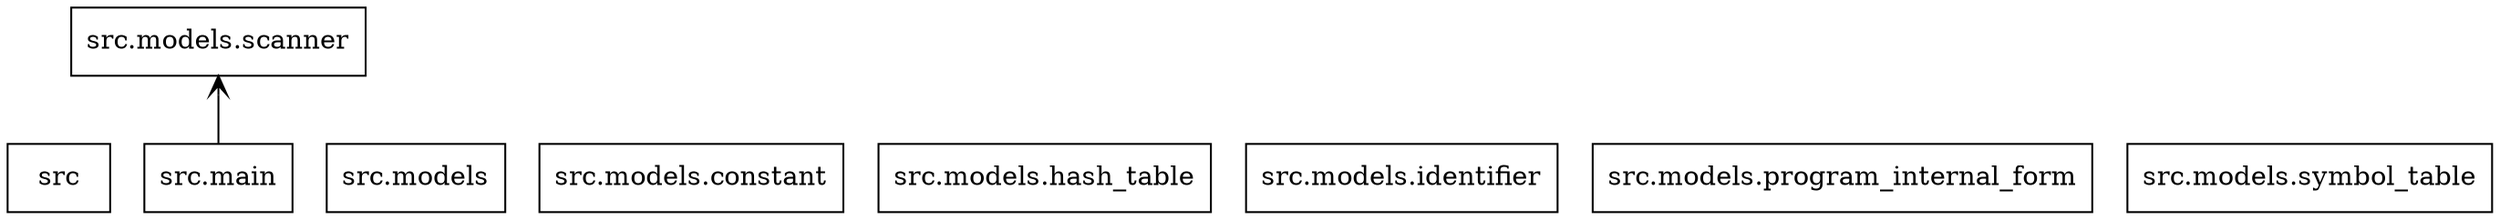 digraph "packages" {
charset="utf-8"
rankdir=BT
"0" [label="src", shape="box"];
"1" [label="src.main", shape="box"];
"2" [label="src.models", shape="box"];
"3" [label="src.models.constant", shape="box"];
"4" [label="src.models.hash_table", shape="box"];
"5" [label="src.models.identifier", shape="box"];
"6" [label="src.models.program_internal_form", shape="box"];
"7" [label="src.models.scanner", shape="box"];
"8" [label="src.models.symbol_table", shape="box"];
"1" -> "7" [arrowhead="open", arrowtail="none"];
}
